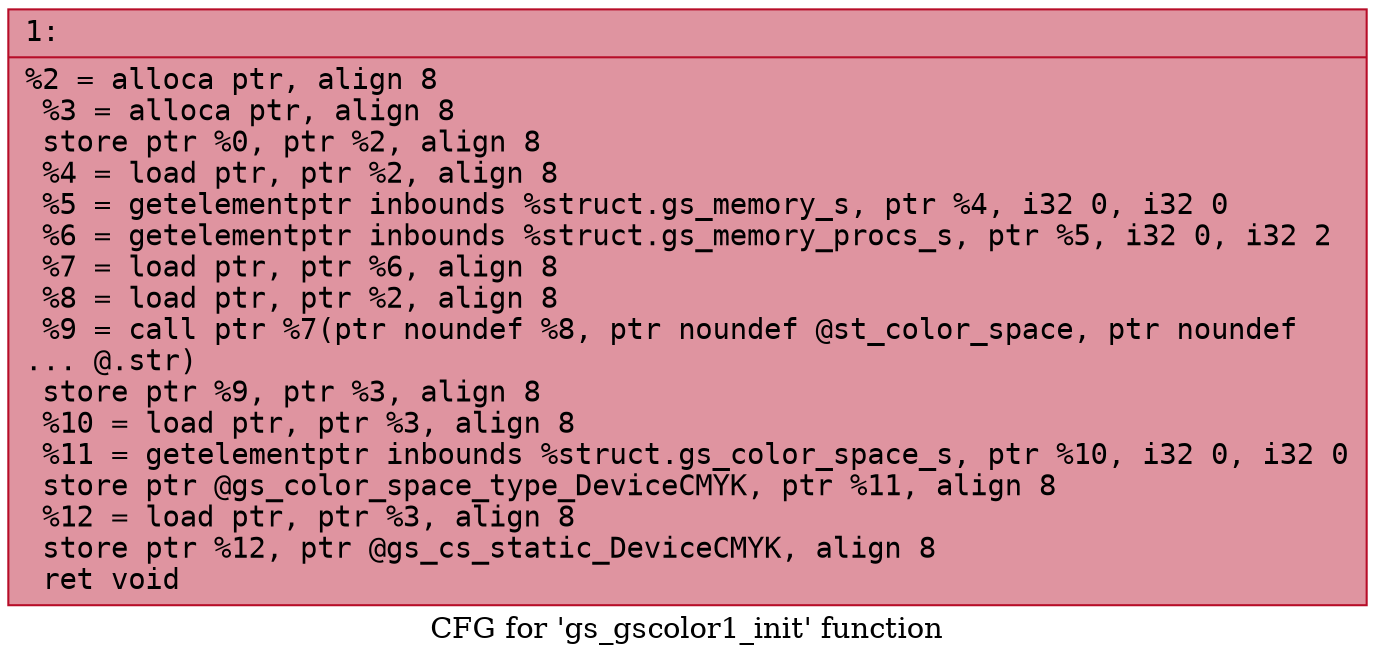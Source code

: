digraph "CFG for 'gs_gscolor1_init' function" {
	label="CFG for 'gs_gscolor1_init' function";

	Node0x600000536170 [shape=record,color="#b70d28ff", style=filled, fillcolor="#b70d2870" fontname="Courier",label="{1:\l|  %2 = alloca ptr, align 8\l  %3 = alloca ptr, align 8\l  store ptr %0, ptr %2, align 8\l  %4 = load ptr, ptr %2, align 8\l  %5 = getelementptr inbounds %struct.gs_memory_s, ptr %4, i32 0, i32 0\l  %6 = getelementptr inbounds %struct.gs_memory_procs_s, ptr %5, i32 0, i32 2\l  %7 = load ptr, ptr %6, align 8\l  %8 = load ptr, ptr %2, align 8\l  %9 = call ptr %7(ptr noundef %8, ptr noundef @st_color_space, ptr noundef\l... @.str)\l  store ptr %9, ptr %3, align 8\l  %10 = load ptr, ptr %3, align 8\l  %11 = getelementptr inbounds %struct.gs_color_space_s, ptr %10, i32 0, i32 0\l  store ptr @gs_color_space_type_DeviceCMYK, ptr %11, align 8\l  %12 = load ptr, ptr %3, align 8\l  store ptr %12, ptr @gs_cs_static_DeviceCMYK, align 8\l  ret void\l}"];
}
